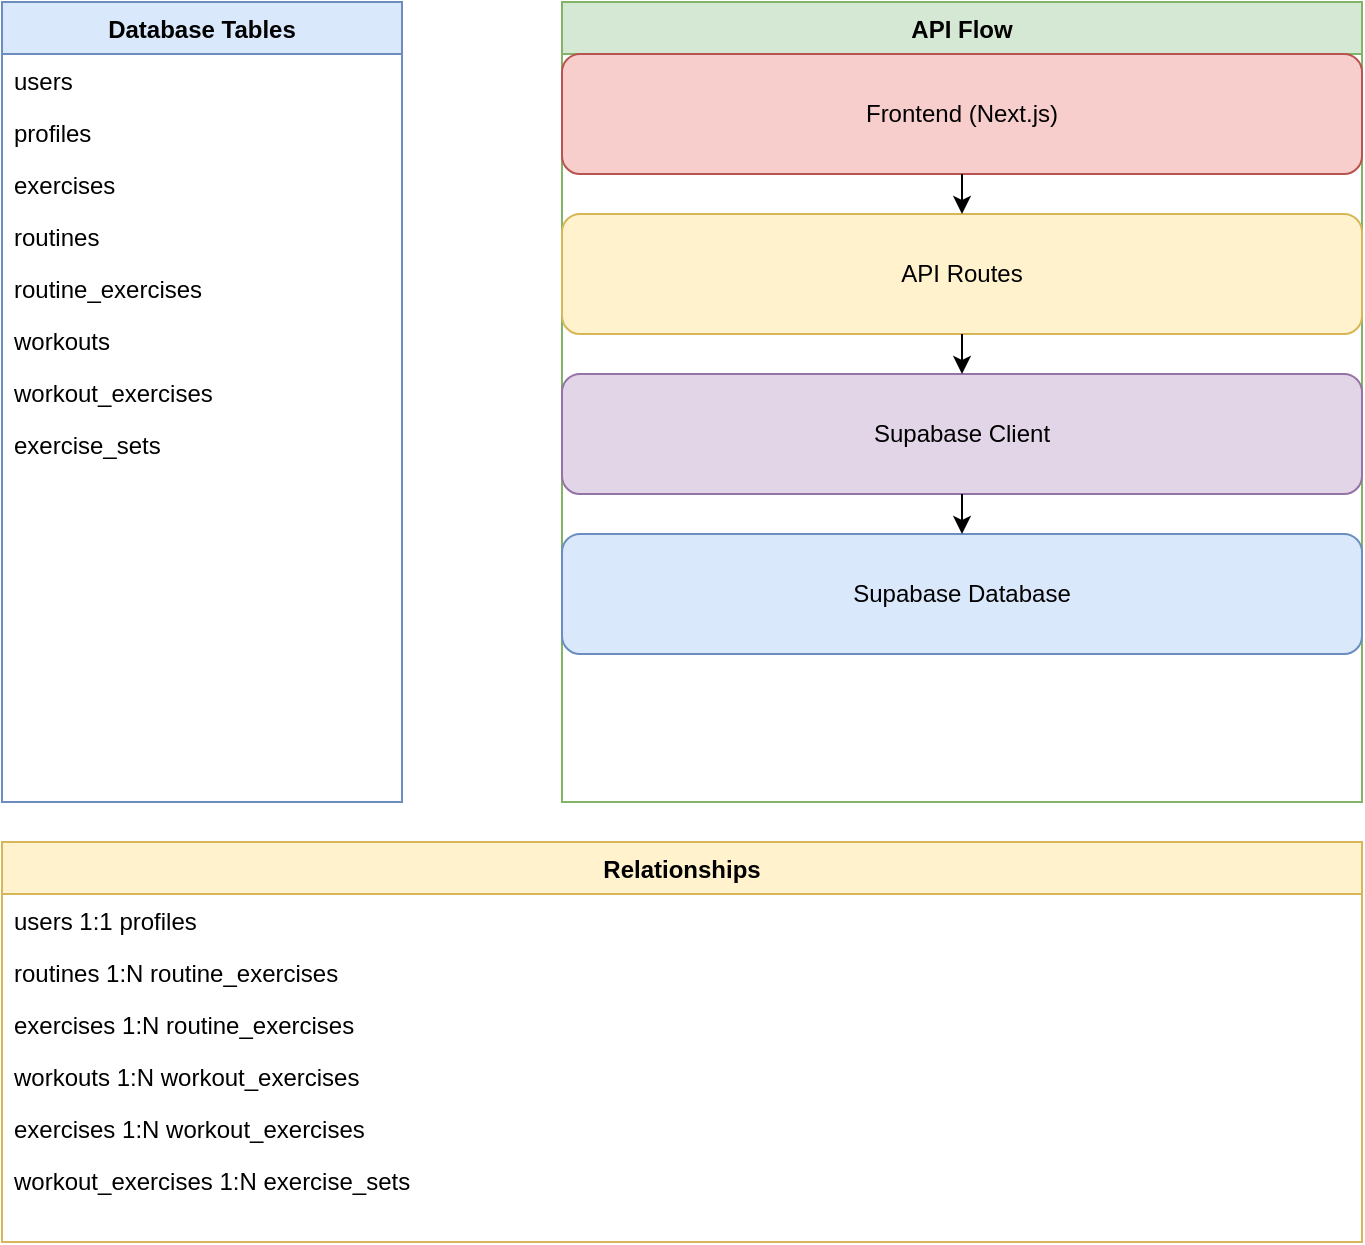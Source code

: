 <mxfile version="21.7.5" type="device">
  <diagram id="database-structure" name="Database Structure">
    <mxGraphModel dx="1422" dy="762" grid="1" gridSize="10" guides="1" tooltips="1" connect="1" arrows="1" fold="1" page="1" pageScale="1" pageWidth="827" pageHeight="1169" math="0" shadow="0">
      <root>
        <mxCell id="0" />
        <mxCell id="1" parent="0" />
        
        <!-- Database Tables -->
        <mxCell id="2" value="Database Tables" style="swimlane;fontStyle=1;align=center;verticalAlign=top;childLayout=stackLayout;horizontal=1;startSize=26;horizontalStack=0;resizeParent=1;resizeParentMax=0;resizeLast=0;collapsible=1;marginBottom=0;fillColor=#dae8fc;strokeColor=#6c8ebf;" vertex="1" parent="1">
          <mxGeometry x="40" y="40" width="200" height="400" as="geometry" />
        </mxCell>
        
        <!-- Users Table -->
        <mxCell id="3" value="users" style="text;strokeColor=none;fillColor=none;align=left;verticalAlign=top;spacingLeft=4;spacingRight=4;overflow=hidden;rotatable=0;points=[[0,0.5],[1,0.5]];portConstraint=eastwest;" vertex="1" parent="2">
          <mxGeometry y="26" width="200" height="26" as="geometry" />
        </mxCell>
        
        <!-- Profiles Table -->
        <mxCell id="4" value="profiles" style="text;strokeColor=none;fillColor=none;align=left;verticalAlign=top;spacingLeft=4;spacingRight=4;overflow=hidden;rotatable=0;points=[[0,0.5],[1,0.5]];portConstraint=eastwest;" vertex="1" parent="2">
          <mxGeometry y="52" width="200" height="26" as="geometry" />
        </mxCell>
        
        <!-- Exercises Table -->
        <mxCell id="5" value="exercises" style="text;strokeColor=none;fillColor=none;align=left;verticalAlign=top;spacingLeft=4;spacingRight=4;overflow=hidden;rotatable=0;points=[[0,0.5],[1,0.5]];portConstraint=eastwest;" vertex="1" parent="2">
          <mxGeometry y="78" width="200" height="26" as="geometry" />
        </mxCell>
        
        <!-- Routines Table -->
        <mxCell id="6" value="routines" style="text;strokeColor=none;fillColor=none;align=left;verticalAlign=top;spacingLeft=4;spacingRight=4;overflow=hidden;rotatable=0;points=[[0,0.5],[1,0.5]];portConstraint=eastwest;" vertex="1" parent="2">
          <mxGeometry y="104" width="200" height="26" as="geometry" />
        </mxCell>
        
        <!-- Routine Exercises Table -->
        <mxCell id="7" value="routine_exercises" style="text;strokeColor=none;fillColor=none;align=left;verticalAlign=top;spacingLeft=4;spacingRight=4;overflow=hidden;rotatable=0;points=[[0,0.5],[1,0.5]];portConstraint=eastwest;" vertex="1" parent="2">
          <mxGeometry y="130" width="200" height="26" as="geometry" />
        </mxCell>
        
        <!-- Workouts Table -->
        <mxCell id="8" value="workouts" style="text;strokeColor=none;fillColor=none;align=left;verticalAlign=top;spacingLeft=4;spacingRight=4;overflow=hidden;rotatable=0;points=[[0,0.5],[1,0.5]];portConstraint=eastwest;" vertex="1" parent="2">
          <mxGeometry y="156" width="200" height="26" as="geometry" />
        </mxCell>
        
        <!-- Workout Exercises Table -->
        <mxCell id="9" value="workout_exercises" style="text;strokeColor=none;fillColor=none;align=left;verticalAlign=top;spacingLeft=4;spacingRight=4;overflow=hidden;rotatable=0;points=[[0,0.5],[1,0.5]];portConstraint=eastwest;" vertex="1" parent="2">
          <mxGeometry y="182" width="200" height="26" as="geometry" />
        </mxCell>
        
        <!-- Exercise Sets Table -->
        <mxCell id="10" value="exercise_sets" style="text;strokeColor=none;fillColor=none;align=left;verticalAlign=top;spacingLeft=4;spacingRight=4;overflow=hidden;rotatable=0;points=[[0,0.5],[1,0.5]];portConstraint=eastwest;" vertex="1" parent="2">
          <mxGeometry y="208" width="200" height="26" as="geometry" />
        </mxCell>
        
        <!-- API Flow -->
        <mxCell id="11" value="API Flow" style="swimlane;fontStyle=1;align=center;verticalAlign=top;childLayout=stackLayout;horizontal=1;startSize=26;horizontalStack=0;resizeParent=1;resizeParentMax=0;resizeLast=0;collapsible=1;marginBottom=0;fillColor=#d5e8d4;strokeColor=#82b366;" vertex="1" parent="1">
          <mxGeometry x="320" y="40" width="400" height="400" as="geometry" />
        </mxCell>
        
        <!-- Frontend -->
        <mxCell id="12" value="Frontend (Next.js)" style="rounded=1;whiteSpace=wrap;html=1;fillColor=#f8cecc;strokeColor=#b85450;" vertex="1" parent="11">
          <mxGeometry y="26" width="400" height="60" as="geometry" />
        </mxCell>
        
        <!-- API Routes -->
        <mxCell id="13" value="API Routes" style="rounded=1;whiteSpace=wrap;html=1;fillColor=#fff2cc;strokeColor=#d6b656;" vertex="1" parent="11">
          <mxGeometry y="106" width="400" height="60" as="geometry" />
        </mxCell>
        
        <!-- Supabase Client -->
        <mxCell id="14" value="Supabase Client" style="rounded=1;whiteSpace=wrap;html=1;fillColor=#e1d5e7;strokeColor=#9673a6;" vertex="1" parent="11">
          <mxGeometry y="186" width="400" height="60" as="geometry" />
        </mxCell>
        
        <!-- Database -->
        <mxCell id="15" value="Supabase Database" style="rounded=1;whiteSpace=wrap;html=1;fillColor=#dae8fc;strokeColor=#6c8ebf;" vertex="1" parent="11">
          <mxGeometry y="266" width="400" height="60" as="geometry" />
        </mxCell>
        
        <!-- Connections -->
        <mxCell id="16" value="" style="endArrow=classic;html=1;exitX=0.5;exitY=1;exitDx=0;exitDy=0;entryX=0.5;entryY=0;entryDx=0;entryDy=0;" edge="1" parent="1" source="12" target="13">
          <mxGeometry width="50" height="50" relative="1" as="geometry">
            <mxPoint x="390" y="400" as="sourcePoint" />
            <mxPoint x="440" y="350" as="targetPoint" />
          </mxGeometry>
        </mxCell>
        
        <mxCell id="17" value="" style="endArrow=classic;html=1;exitX=0.5;exitY=1;exitDx=0;exitDy=0;entryX=0.5;entryY=0;entryDx=0;entryDy=0;" edge="1" parent="1" source="13" target="14">
          <mxGeometry width="50" height="50" relative="1" as="geometry">
            <mxPoint x="390" y="400" as="sourcePoint" />
            <mxPoint x="440" y="350" as="targetPoint" />
          </mxGeometry>
        </mxCell>
        
        <mxCell id="18" value="" style="endArrow=classic;html=1;exitX=0.5;exitY=1;exitDx=0;exitDy=0;entryX=0.5;entryY=0;entryDx=0;entryDy=0;" edge="1" parent="1" source="14" target="15">
          <mxGeometry width="50" height="50" relative="1" as="geometry">
            <mxPoint x="390" y="400" as="sourcePoint" />
            <mxPoint x="440" y="350" as="targetPoint" />
          </mxGeometry>
        </mxCell>
        
        <!-- Table Relationships -->
        <mxCell id="19" value="Relationships" style="swimlane;fontStyle=1;align=center;verticalAlign=top;childLayout=stackLayout;horizontal=1;startSize=26;horizontalStack=0;resizeParent=1;resizeParentMax=0;resizeLast=0;collapsible=1;marginBottom=0;fillColor=#fff2cc;strokeColor=#d6b656;" vertex="1" parent="1">
          <mxGeometry x="40" y="460" width="680" height="200" as="geometry" />
        </mxCell>
        
        <!-- Relationship Lines -->
        <mxCell id="20" value="users 1:1 profiles" style="text;strokeColor=none;fillColor=none;align=left;verticalAlign=top;spacingLeft=4;spacingRight=4;overflow=hidden;rotatable=0;points=[[0,0.5],[1,0.5]];portConstraint=eastwest;" vertex="1" parent="19">
          <mxGeometry y="26" width="680" height="26" as="geometry" />
        </mxCell>
        
        <mxCell id="21" value="routines 1:N routine_exercises" style="text;strokeColor=none;fillColor=none;align=left;verticalAlign=top;spacingLeft=4;spacingRight=4;overflow=hidden;rotatable=0;points=[[0,0.5],[1,0.5]];portConstraint=eastwest;" vertex="1" parent="19">
          <mxGeometry y="52" width="680" height="26" as="geometry" />
        </mxCell>
        
        <mxCell id="22" value="exercises 1:N routine_exercises" style="text;strokeColor=none;fillColor=none;align=left;verticalAlign=top;spacingLeft=4;spacingRight=4;overflow=hidden;rotatable=0;points=[[0,0.5],[1,0.5]];portConstraint=eastwest;" vertex="1" parent="19">
          <mxGeometry y="78" width="680" height="26" as="geometry" />
        </mxCell>
        
        <mxCell id="23" value="workouts 1:N workout_exercises" style="text;strokeColor=none;fillColor=none;align=left;verticalAlign=top;spacingLeft=4;spacingRight=4;overflow=hidden;rotatable=0;points=[[0,0.5],[1,0.5]];portConstraint=eastwest;" vertex="1" parent="19">
          <mxGeometry y="104" width="680" height="26" as="geometry" />
        </mxCell>
        
        <mxCell id="24" value="exercises 1:N workout_exercises" style="text;strokeColor=none;fillColor=none;align=left;verticalAlign=top;spacingLeft=4;spacingRight=4;overflow=hidden;rotatable=0;points=[[0,0.5],[1,0.5]];portConstraint=eastwest;" vertex="1" parent="19">
          <mxGeometry y="130" width="680" height="26" as="geometry" />
        </mxCell>
        
        <mxCell id="25" value="workout_exercises 1:N exercise_sets" style="text;strokeColor=none;fillColor=none;align=left;verticalAlign=top;spacingLeft=4;spacingRight=4;overflow=hidden;rotatable=0;points=[[0,0.5],[1,0.5]];portConstraint=eastwest;" vertex="1" parent="19">
          <mxGeometry y="156" width="680" height="26" as="geometry" />
        </mxCell>
        
      </root>
    </mxGraphModel>
  </diagram>
</mxfile> 